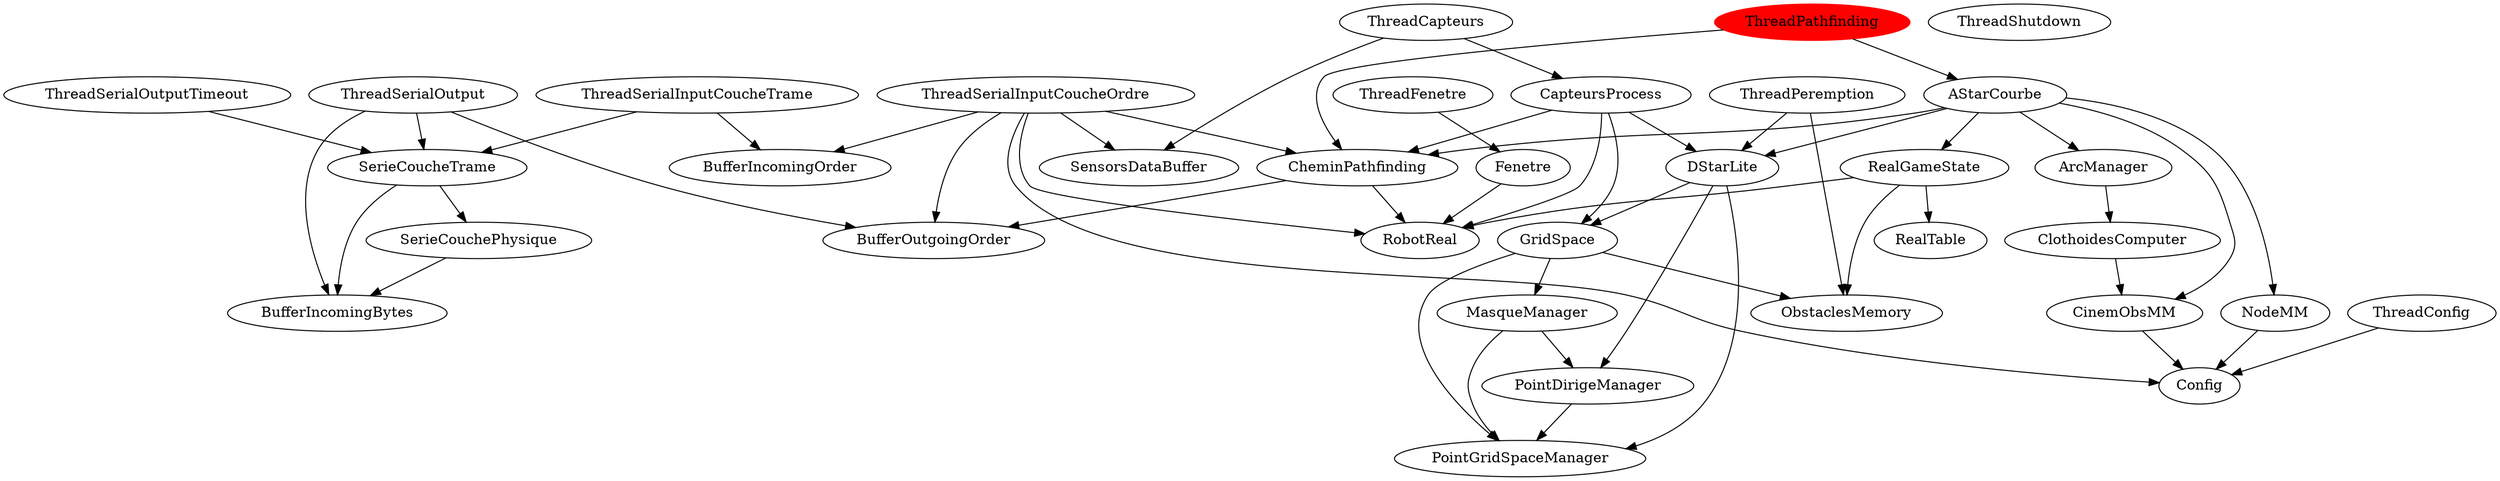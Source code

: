 digraph dependancesJava {
ThreadCapteurs;
SensorsDataBuffer;
ThreadCapteurs -> SensorsDataBuffer;
CapteursProcess;
ThreadCapteurs -> CapteursProcess;
GridSpace;
CapteursProcess -> GridSpace;
ObstaclesMemory;
GridSpace -> ObstaclesMemory;
PointGridSpaceManager;
GridSpace -> PointGridSpaceManager;
MasqueManager;
GridSpace -> MasqueManager;
PointGridSpaceManager;
MasqueManager -> PointGridSpaceManager;
PointDirigeManager;
MasqueManager -> PointDirigeManager;
PointGridSpaceManager;
PointDirigeManager -> PointGridSpaceManager;
DStarLite;
CapteursProcess -> DStarLite;
GridSpace;
DStarLite -> GridSpace;
PointGridSpaceManager;
DStarLite -> PointGridSpaceManager;
PointDirigeManager;
DStarLite -> PointDirigeManager;
CheminPathfinding;
CapteursProcess -> CheminPathfinding;
BufferOutgoingOrder;
CheminPathfinding -> BufferOutgoingOrder;
RobotReal;
CheminPathfinding -> RobotReal;
RobotReal;
CapteursProcess -> RobotReal;
ThreadConfig;
Config;
ThreadConfig -> Config;
ThreadFenetre;
Fenetre;
ThreadFenetre -> Fenetre;
RobotReal;
Fenetre -> RobotReal;
ThreadPathfinding [color=red, style=filled];
AStarCourbe;
ThreadPathfinding -> AStarCourbe;
DStarLite;
AStarCourbe -> DStarLite;
ArcManager;
AStarCourbe -> ArcManager;
ClothoidesComputer;
ArcManager -> ClothoidesComputer;
CinemObsMM;
ClothoidesComputer -> CinemObsMM;
Config;
CinemObsMM -> Config;
RealGameState;
AStarCourbe -> RealGameState;
RobotReal;
RealGameState -> RobotReal;
RealTable;
RealGameState -> RealTable;
ObstaclesMemory;
RealGameState -> ObstaclesMemory;
CheminPathfinding;
AStarCourbe -> CheminPathfinding;
NodeMM;
AStarCourbe -> NodeMM;
Config;
NodeMM -> Config;
CinemObsMM;
AStarCourbe -> CinemObsMM;
CheminPathfinding;
ThreadPathfinding -> CheminPathfinding;
ThreadPeremption;
ObstaclesMemory;
ThreadPeremption -> ObstaclesMemory;
DStarLite;
ThreadPeremption -> DStarLite;
ThreadSerialInputCoucheOrdre;
Config;
ThreadSerialInputCoucheOrdre -> Config;
BufferIncomingOrder;
ThreadSerialInputCoucheOrdre -> BufferIncomingOrder;
SensorsDataBuffer;
ThreadSerialInputCoucheOrdre -> SensorsDataBuffer;
RobotReal;
ThreadSerialInputCoucheOrdre -> RobotReal;
CheminPathfinding;
ThreadSerialInputCoucheOrdre -> CheminPathfinding;
BufferOutgoingOrder;
ThreadSerialInputCoucheOrdre -> BufferOutgoingOrder;
ThreadSerialInputCoucheTrame;
SerieCoucheTrame;
ThreadSerialInputCoucheTrame -> SerieCoucheTrame;
SerieCouchePhysique;
SerieCoucheTrame -> SerieCouchePhysique;
BufferIncomingBytes;
SerieCouchePhysique -> BufferIncomingBytes;
BufferIncomingBytes;
SerieCoucheTrame -> BufferIncomingBytes;
BufferIncomingOrder;
ThreadSerialInputCoucheTrame -> BufferIncomingOrder;
ThreadSerialOutput;
SerieCoucheTrame;
ThreadSerialOutput -> SerieCoucheTrame;
BufferOutgoingOrder;
ThreadSerialOutput -> BufferOutgoingOrder;
BufferIncomingBytes;
ThreadSerialOutput -> BufferIncomingBytes;
ThreadSerialOutputTimeout;
SerieCoucheTrame;
ThreadSerialOutputTimeout -> SerieCoucheTrame;
ThreadShutdown;
Config;
Fenetre;
ThreadShutdown;
ThreadCapteurs;
ThreadCapteurs;
ThreadConfig;
ThreadConfig;
ThreadFenetre;
ThreadFenetre;
ThreadPathfinding [color=red, style=filled];
ThreadPathfinding [color=red, style=filled];
ThreadPeremption;
ThreadPeremption;
ThreadSerialInputCoucheOrdre;
ThreadSerialInputCoucheOrdre;
ThreadSerialInputCoucheTrame;
ThreadSerialInputCoucheTrame;
ThreadSerialOutput;
ThreadSerialOutput;
ThreadSerialOutputTimeout;
ThreadSerialOutputTimeout;
ThreadCapteurs;
ThreadCapteurs;
ThreadConfig;
ThreadConfig;
ThreadFenetre;
ThreadFenetre;
ThreadPathfinding [color=red, style=filled];
ThreadPathfinding [color=red, style=filled];
ThreadPeremption;
ThreadPeremption;
ThreadSerialInputCoucheOrdre;
ThreadSerialInputCoucheOrdre;
ThreadSerialInputCoucheTrame;
ThreadSerialInputCoucheTrame;
ThreadSerialOutput;
ThreadSerialOutput;
ThreadSerialOutputTimeout;
ThreadSerialOutputTimeout;
}
